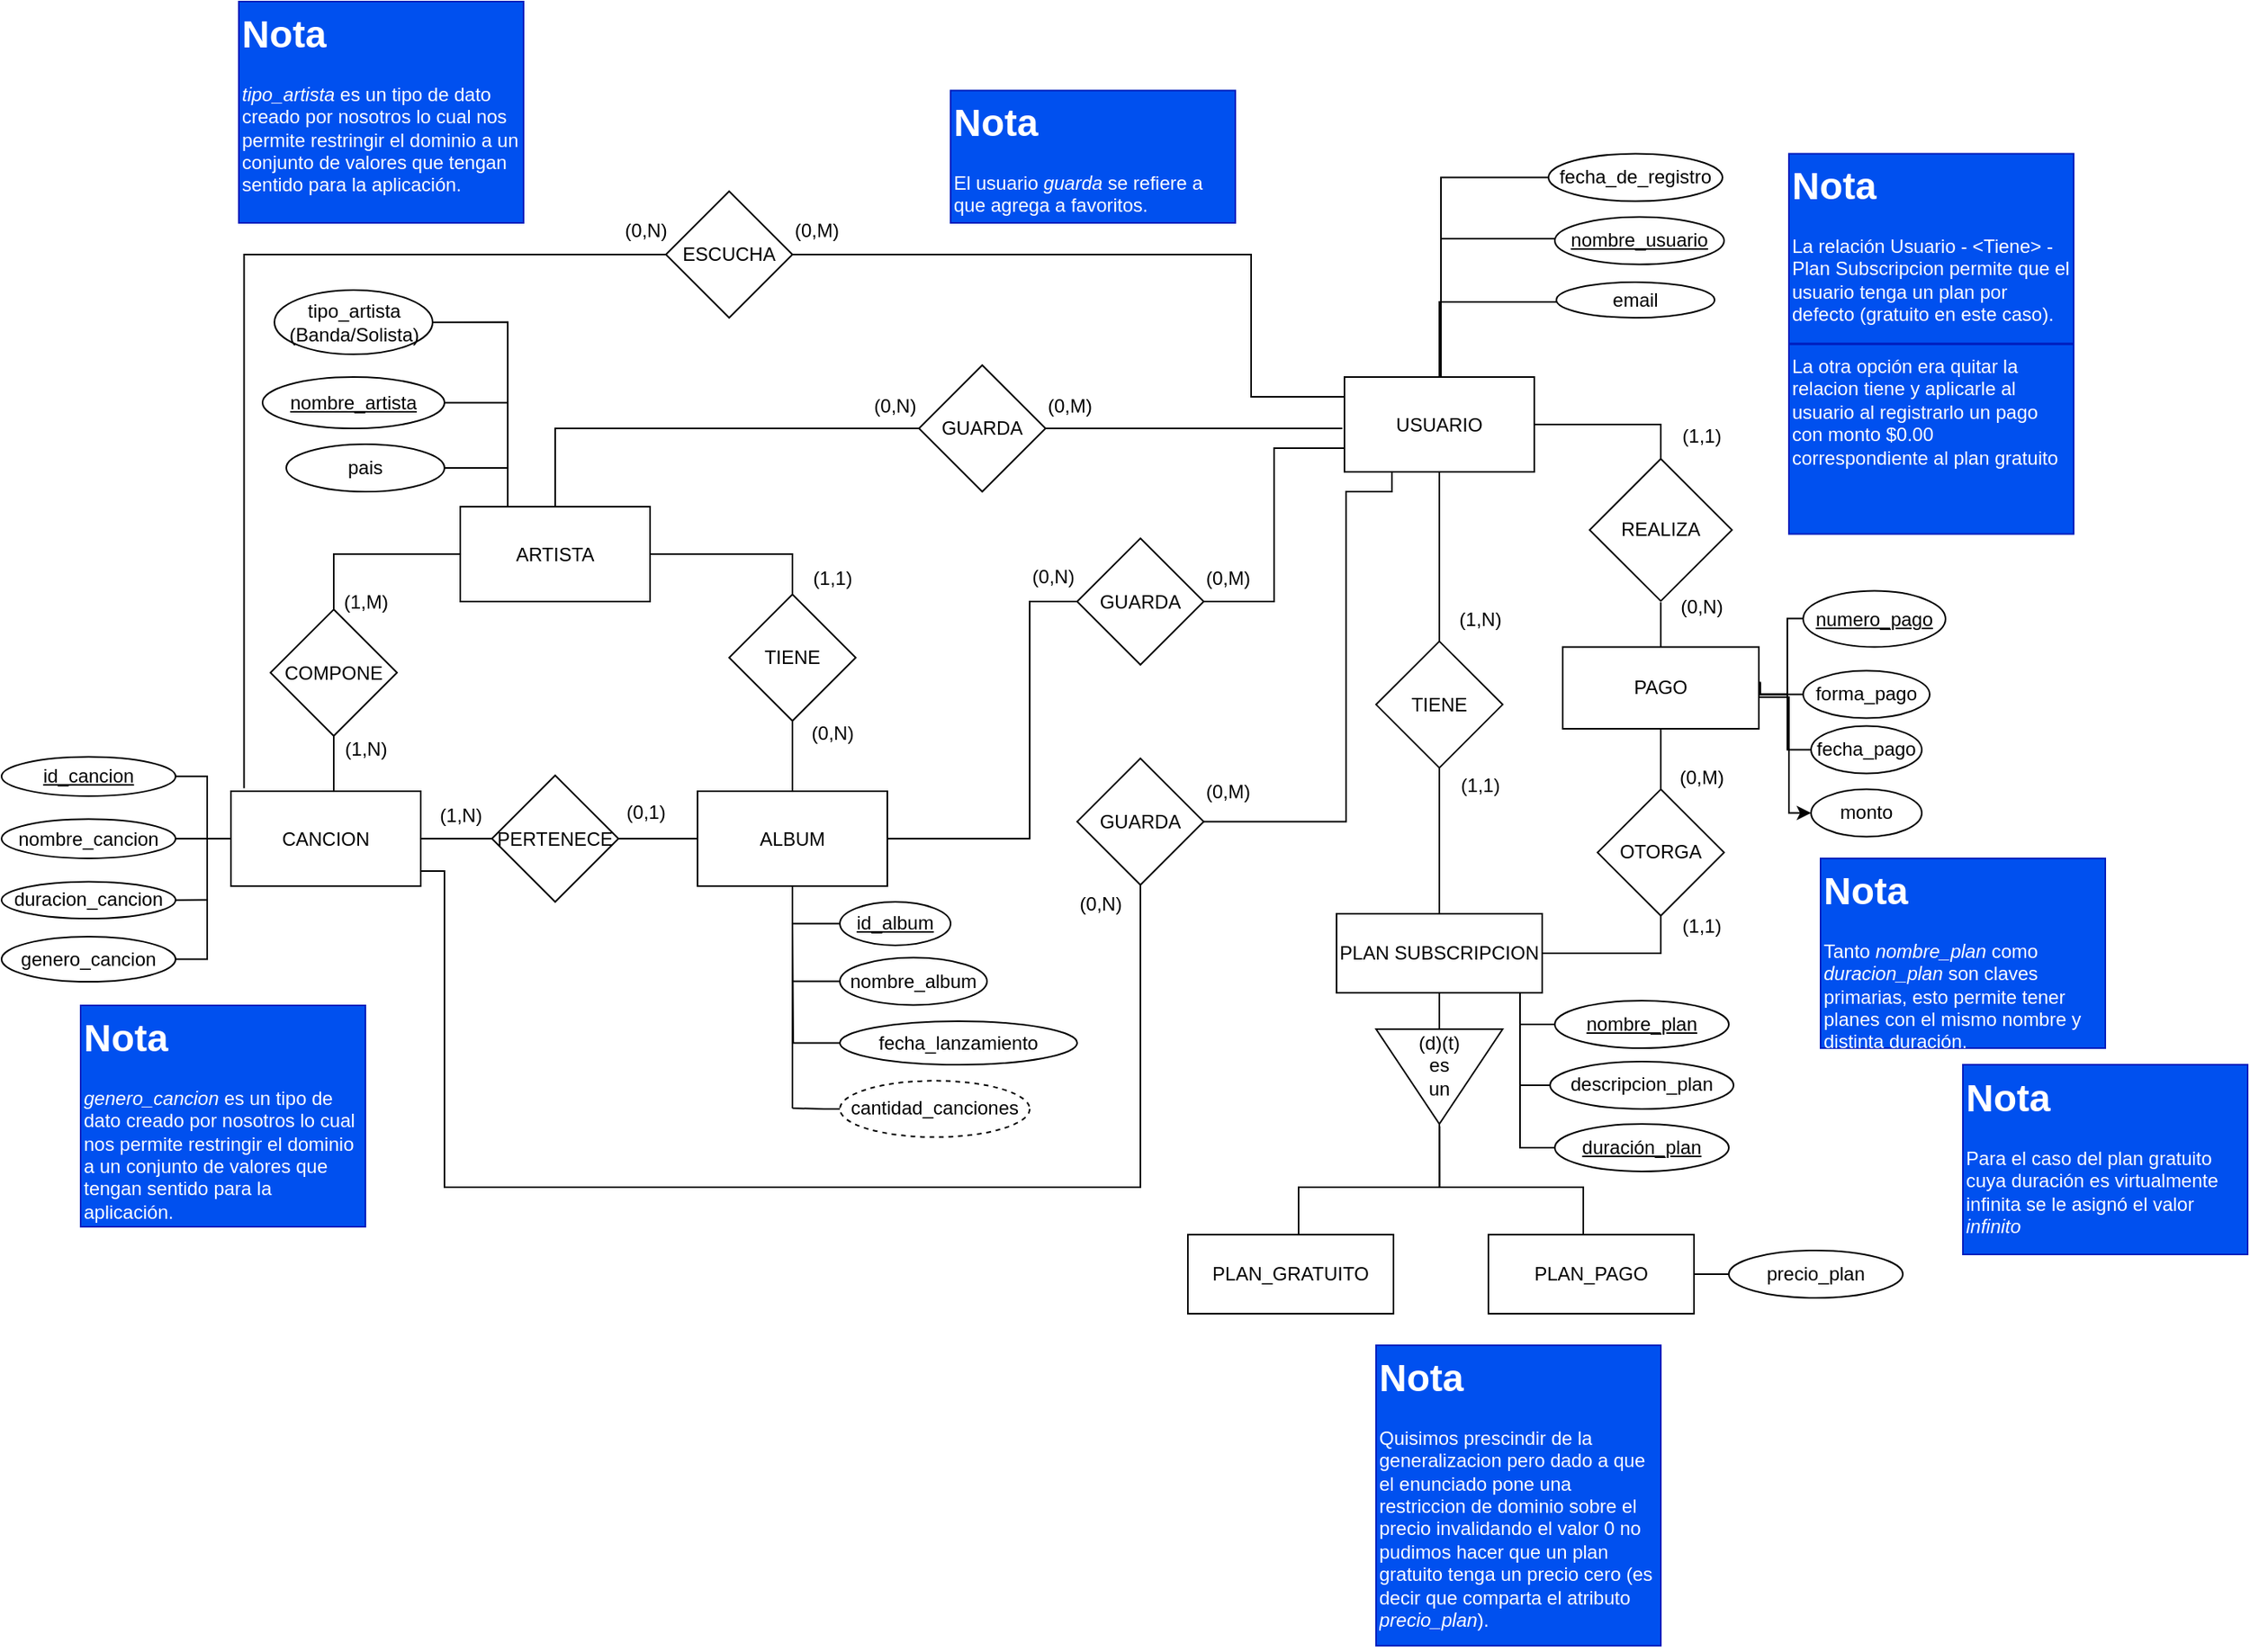 <mxfile version="27.0.9">
  <diagram id="C5RBs43oDa-KdzZeNtuy" name="Page-1">
    <mxGraphModel dx="1642" dy="481" grid="1" gridSize="10" guides="1" tooltips="1" connect="1" arrows="1" fold="1" page="1" pageScale="1" pageWidth="827" pageHeight="1169" math="0" shadow="0">
      <root>
        <mxCell id="WIyWlLk6GJQsqaUBKTNV-0" />
        <mxCell id="WIyWlLk6GJQsqaUBKTNV-1" parent="WIyWlLk6GJQsqaUBKTNV-0" />
        <mxCell id="JqPVYlj96A181rbUT1Zc-25" style="edgeStyle=orthogonalEdgeStyle;rounded=0;orthogonalLoop=1;jettySize=auto;html=1;entryX=1;entryY=0.5;entryDx=0;entryDy=0;endArrow=none;startFill=0;" parent="WIyWlLk6GJQsqaUBKTNV-1" target="ZIxAhvAk8yuxsASHKUe0-67" edge="1">
          <mxGeometry relative="1" as="geometry">
            <mxPoint x="-680" y="699.512" as="sourcePoint" />
            <Array as="points">
              <mxPoint x="-690" y="700" />
              <mxPoint x="-690" y="738" />
            </Array>
          </mxGeometry>
        </mxCell>
        <mxCell id="f3KI6IEDH12a3kG3DmT8-1" style="edgeStyle=orthogonalEdgeStyle;rounded=0;orthogonalLoop=1;jettySize=auto;html=1;exitX=0.5;exitY=1;exitDx=0;exitDy=0;entryX=0.5;entryY=0;entryDx=0;entryDy=0;endArrow=none;startFill=0;" parent="WIyWlLk6GJQsqaUBKTNV-1" source="ZIxAhvAk8yuxsASHKUe0-0" target="f3KI6IEDH12a3kG3DmT8-0" edge="1">
          <mxGeometry relative="1" as="geometry">
            <mxPoint x="89" y="497.5" as="targetPoint" />
          </mxGeometry>
        </mxCell>
        <mxCell id="ahxiHzl4CDc5EQUgLDPp-11" style="edgeStyle=orthogonalEdgeStyle;rounded=0;orthogonalLoop=1;jettySize=auto;html=1;exitX=1;exitY=0.5;exitDx=0;exitDy=0;entryX=0.5;entryY=0;entryDx=0;entryDy=0;endArrow=none;startFill=0;" parent="WIyWlLk6GJQsqaUBKTNV-1" source="ZIxAhvAk8yuxsASHKUe0-0" target="ahxiHzl4CDc5EQUgLDPp-8" edge="1">
          <mxGeometry relative="1" as="geometry" />
        </mxCell>
        <mxCell id="ahxiHzl4CDc5EQUgLDPp-35" style="edgeStyle=orthogonalEdgeStyle;rounded=0;orthogonalLoop=1;jettySize=auto;html=1;exitX=0;exitY=0;exitDx=0;exitDy=0;entryX=1;entryY=0.5;entryDx=0;entryDy=0;endArrow=none;startFill=0;" parent="WIyWlLk6GJQsqaUBKTNV-1" source="ZIxAhvAk8yuxsASHKUe0-0" target="ahxiHzl4CDc5EQUgLDPp-34" edge="1">
          <mxGeometry relative="1" as="geometry">
            <Array as="points">
              <mxPoint x="29" y="420" />
              <mxPoint x="-30" y="420" />
              <mxPoint x="-30" y="330" />
            </Array>
          </mxGeometry>
        </mxCell>
        <mxCell id="JqPVYlj96A181rbUT1Zc-15" style="edgeStyle=orthogonalEdgeStyle;rounded=0;orthogonalLoop=1;jettySize=auto;html=1;entryX=0;entryY=0.5;entryDx=0;entryDy=0;endArrow=none;startFill=0;" parent="WIyWlLk6GJQsqaUBKTNV-1" source="ZIxAhvAk8yuxsASHKUe0-0" target="ZIxAhvAk8yuxsASHKUe0-97" edge="1">
          <mxGeometry relative="1" as="geometry">
            <Array as="points">
              <mxPoint x="90" y="320" />
              <mxPoint x="162" y="320" />
            </Array>
          </mxGeometry>
        </mxCell>
        <mxCell id="JqPVYlj96A181rbUT1Zc-16" style="edgeStyle=orthogonalEdgeStyle;rounded=0;orthogonalLoop=1;jettySize=auto;html=1;entryX=0;entryY=0.5;entryDx=0;entryDy=0;endArrow=none;startFill=0;" parent="WIyWlLk6GJQsqaUBKTNV-1" source="ZIxAhvAk8yuxsASHKUe0-0" target="ZIxAhvAk8yuxsASHKUe0-99" edge="1">
          <mxGeometry relative="1" as="geometry">
            <Array as="points">
              <mxPoint x="90" y="281" />
            </Array>
          </mxGeometry>
        </mxCell>
        <mxCell id="C6MgCTJuLpwP4u7vqyZL-0" style="edgeStyle=orthogonalEdgeStyle;rounded=0;orthogonalLoop=1;jettySize=auto;html=1;entryX=0;entryY=0.5;entryDx=0;entryDy=0;endArrow=none;startFill=0;" parent="WIyWlLk6GJQsqaUBKTNV-1" source="ZIxAhvAk8yuxsASHKUe0-0" target="ZIxAhvAk8yuxsASHKUe0-98" edge="1">
          <mxGeometry relative="1" as="geometry">
            <Array as="points">
              <mxPoint x="89" y="360" />
              <mxPoint x="163" y="360" />
            </Array>
          </mxGeometry>
        </mxCell>
        <mxCell id="ZIxAhvAk8yuxsASHKUe0-0" value="USUARIO" style="rounded=0;whiteSpace=wrap;html=1;" parent="WIyWlLk6GJQsqaUBKTNV-1" vertex="1">
          <mxGeometry x="29" y="407.5" width="120" height="60" as="geometry" />
        </mxCell>
        <mxCell id="c833CRv7a0KJ4lnG7vxt-4" style="edgeStyle=orthogonalEdgeStyle;rounded=0;orthogonalLoop=1;jettySize=auto;html=1;exitX=0.25;exitY=0;exitDx=0;exitDy=0;entryX=0;entryY=0.5;entryDx=0;entryDy=0;endArrow=none;startFill=0;" parent="WIyWlLk6GJQsqaUBKTNV-1" source="ZIxAhvAk8yuxsASHKUe0-4" target="ZIxAhvAk8yuxsASHKUe0-73" edge="1">
          <mxGeometry relative="1" as="geometry">
            <Array as="points">
              <mxPoint x="-500" y="373" />
            </Array>
          </mxGeometry>
        </mxCell>
        <mxCell id="XOQplPyfKDKHg-YtKvlk-11" style="edgeStyle=orthogonalEdgeStyle;rounded=0;orthogonalLoop=1;jettySize=auto;html=1;entryX=1;entryY=0.5;entryDx=0;entryDy=0;endArrow=none;startFill=0;" parent="WIyWlLk6GJQsqaUBKTNV-1" source="ZIxAhvAk8yuxsASHKUe0-4" target="c833CRv7a0KJ4lnG7vxt-39" edge="1">
          <mxGeometry relative="1" as="geometry">
            <Array as="points">
              <mxPoint x="-500" y="424" />
            </Array>
          </mxGeometry>
        </mxCell>
        <mxCell id="XOQplPyfKDKHg-YtKvlk-12" style="edgeStyle=orthogonalEdgeStyle;rounded=0;orthogonalLoop=1;jettySize=auto;html=1;entryX=1;entryY=0.5;entryDx=0;entryDy=0;endArrow=none;startFill=0;" parent="WIyWlLk6GJQsqaUBKTNV-1" source="ZIxAhvAk8yuxsASHKUe0-4" target="c833CRv7a0KJ4lnG7vxt-40" edge="1">
          <mxGeometry relative="1" as="geometry">
            <Array as="points">
              <mxPoint x="-500" y="465" />
            </Array>
          </mxGeometry>
        </mxCell>
        <mxCell id="ZIxAhvAk8yuxsASHKUe0-4" value="ARTISTA" style="rounded=0;whiteSpace=wrap;html=1;" parent="WIyWlLk6GJQsqaUBKTNV-1" vertex="1">
          <mxGeometry x="-530" y="489.52" width="120" height="60" as="geometry" />
        </mxCell>
        <mxCell id="C6MgCTJuLpwP4u7vqyZL-6" style="edgeStyle=orthogonalEdgeStyle;rounded=0;orthogonalLoop=1;jettySize=auto;html=1;entryX=0.5;entryY=1;entryDx=0;entryDy=0;endArrow=none;startFill=0;" parent="WIyWlLk6GJQsqaUBKTNV-1" source="ZIxAhvAk8yuxsASHKUe0-19" target="f3KI6IEDH12a3kG3DmT8-10" edge="1">
          <mxGeometry relative="1" as="geometry" />
        </mxCell>
        <mxCell id="mMfBTUr490yaLEW3pHv7-4" style="edgeStyle=orthogonalEdgeStyle;rounded=0;orthogonalLoop=1;jettySize=auto;html=1;entryX=0;entryY=0.5;entryDx=0;entryDy=0;endArrow=none;startFill=0;" edge="1" parent="WIyWlLk6GJQsqaUBKTNV-1" source="ZIxAhvAk8yuxsASHKUe0-19" target="mMfBTUr490yaLEW3pHv7-1">
          <mxGeometry relative="1" as="geometry" />
        </mxCell>
        <mxCell id="mMfBTUr490yaLEW3pHv7-8" style="edgeStyle=orthogonalEdgeStyle;rounded=0;orthogonalLoop=1;jettySize=auto;html=1;entryX=0;entryY=0.5;entryDx=0;entryDy=0;endArrow=none;startFill=0;" edge="1" parent="WIyWlLk6GJQsqaUBKTNV-1" source="ZIxAhvAk8yuxsASHKUe0-19" target="ZIxAhvAk8yuxsASHKUe0-81">
          <mxGeometry relative="1" as="geometry">
            <Array as="points">
              <mxPoint x="140" y="817" />
            </Array>
          </mxGeometry>
        </mxCell>
        <mxCell id="mMfBTUr490yaLEW3pHv7-9" style="edgeStyle=orthogonalEdgeStyle;rounded=0;orthogonalLoop=1;jettySize=auto;html=1;entryX=0;entryY=0.5;entryDx=0;entryDy=0;endArrow=none;startFill=0;" edge="1" parent="WIyWlLk6GJQsqaUBKTNV-1">
          <mxGeometry relative="1" as="geometry">
            <mxPoint x="140" y="797.02" as="sourcePoint" />
            <mxPoint x="160.0" y="855.48" as="targetPoint" />
            <Array as="points">
              <mxPoint x="140" y="856" />
            </Array>
          </mxGeometry>
        </mxCell>
        <mxCell id="mMfBTUr490yaLEW3pHv7-10" style="edgeStyle=orthogonalEdgeStyle;rounded=0;orthogonalLoop=1;jettySize=auto;html=1;entryX=0;entryY=0.5;entryDx=0;entryDy=0;endArrow=none;startFill=0;" edge="1" parent="WIyWlLk6GJQsqaUBKTNV-1" source="ZIxAhvAk8yuxsASHKUe0-19" target="C6MgCTJuLpwP4u7vqyZL-10">
          <mxGeometry relative="1" as="geometry">
            <Array as="points">
              <mxPoint x="140" y="895" />
            </Array>
          </mxGeometry>
        </mxCell>
        <mxCell id="ZIxAhvAk8yuxsASHKUe0-19" value="PLAN SUBSCRIPCION" style="rounded=0;whiteSpace=wrap;html=1;" parent="WIyWlLk6GJQsqaUBKTNV-1" vertex="1">
          <mxGeometry x="24" y="747.02" width="130" height="50" as="geometry" />
        </mxCell>
        <mxCell id="XOQplPyfKDKHg-YtKvlk-22" style="edgeStyle=orthogonalEdgeStyle;rounded=0;orthogonalLoop=1;jettySize=auto;html=1;entryX=0;entryY=0.5;entryDx=0;entryDy=0;endArrow=none;startFill=0;" parent="WIyWlLk6GJQsqaUBKTNV-1" target="ZIxAhvAk8yuxsASHKUe0-53" edge="1">
          <mxGeometry relative="1" as="geometry">
            <mxPoint x="289" y="608.22" as="sourcePoint" />
            <mxPoint x="314.0" y="560.155" as="targetPoint" />
            <Array as="points">
              <mxPoint x="309" y="608.26" />
              <mxPoint x="309" y="560.26" />
              <mxPoint x="319" y="560.26" />
            </Array>
          </mxGeometry>
        </mxCell>
        <mxCell id="C6MgCTJuLpwP4u7vqyZL-1" style="edgeStyle=orthogonalEdgeStyle;rounded=0;orthogonalLoop=1;jettySize=auto;html=1;endArrow=none;startFill=0;" parent="WIyWlLk6GJQsqaUBKTNV-1" source="ZIxAhvAk8yuxsASHKUe0-33" edge="1">
          <mxGeometry relative="1" as="geometry">
            <mxPoint x="229" y="550" as="targetPoint" />
          </mxGeometry>
        </mxCell>
        <mxCell id="a68uzwjktS8gRKrsIwR7-1" style="edgeStyle=orthogonalEdgeStyle;rounded=0;orthogonalLoop=1;jettySize=auto;html=1;entryX=0;entryY=0.5;entryDx=0;entryDy=0;" parent="WIyWlLk6GJQsqaUBKTNV-1" source="ZIxAhvAk8yuxsASHKUe0-33" target="a68uzwjktS8gRKrsIwR7-0" edge="1">
          <mxGeometry relative="1" as="geometry">
            <Array as="points">
              <mxPoint x="310" y="610" />
              <mxPoint x="310" y="683" />
            </Array>
          </mxGeometry>
        </mxCell>
        <mxCell id="ZIxAhvAk8yuxsASHKUe0-33" value="PAGO" style="rounded=0;whiteSpace=wrap;html=1;" parent="WIyWlLk6GJQsqaUBKTNV-1" vertex="1">
          <mxGeometry x="167" y="578.28" width="124" height="51.72" as="geometry" />
        </mxCell>
        <mxCell id="f3KI6IEDH12a3kG3DmT8-38" style="edgeStyle=orthogonalEdgeStyle;rounded=0;orthogonalLoop=1;jettySize=auto;html=1;exitX=0.5;exitY=1;exitDx=0;exitDy=0;entryX=0.5;entryY=0;entryDx=0;entryDy=0;endArrow=none;startFill=0;" parent="WIyWlLk6GJQsqaUBKTNV-1" source="f3KI6IEDH12a3kG3DmT8-37" edge="1">
          <mxGeometry relative="1" as="geometry">
            <mxPoint x="-612.5" y="634.52" as="sourcePoint" />
            <mxPoint x="-617.5" y="669.51" as="targetPoint" />
            <Array as="points">
              <mxPoint x="-610" y="670" />
            </Array>
          </mxGeometry>
        </mxCell>
        <mxCell id="f3KI6IEDH12a3kG3DmT8-46" style="edgeStyle=orthogonalEdgeStyle;rounded=0;orthogonalLoop=1;jettySize=auto;html=1;entryX=0.5;entryY=0;entryDx=0;entryDy=0;endArrow=none;startFill=0;exitX=0.5;exitY=1;exitDx=0;exitDy=0;" parent="WIyWlLk6GJQsqaUBKTNV-1" source="f3KI6IEDH12a3kG3DmT8-45" target="f3KI6IEDH12a3kG3DmT8-50" edge="1">
          <mxGeometry relative="1" as="geometry">
            <mxPoint x="-320.332" y="693.92" as="targetPoint" />
            <mxPoint x="-320" y="630" as="sourcePoint" />
            <Array as="points" />
          </mxGeometry>
        </mxCell>
        <mxCell id="ZIxAhvAk8yuxsASHKUe0-41" value="" style="edgeStyle=orthogonalEdgeStyle;rounded=0;orthogonalLoop=1;jettySize=auto;html=1;endArrow=none;startFill=0;entryX=0;entryY=0.5;entryDx=0;entryDy=0;exitX=0.5;exitY=0;exitDx=0;exitDy=0;" parent="WIyWlLk6GJQsqaUBKTNV-1" source="f3KI6IEDH12a3kG3DmT8-37" target="ZIxAhvAk8yuxsASHKUe0-4" edge="1">
          <mxGeometry relative="1" as="geometry">
            <mxPoint x="-615" y="549.52" as="sourcePoint" />
            <mxPoint x="-880" y="639.52" as="targetPoint" />
            <Array as="points">
              <mxPoint x="-610" y="555" />
              <mxPoint x="-610" y="520" />
            </Array>
          </mxGeometry>
        </mxCell>
        <mxCell id="ZIxAhvAk8yuxsASHKUe0-42" value="" style="edgeStyle=orthogonalEdgeStyle;rounded=0;orthogonalLoop=1;jettySize=auto;html=1;endArrow=none;startFill=0;entryX=1;entryY=0.5;entryDx=0;entryDy=0;exitX=0.5;exitY=0;exitDx=0;exitDy=0;" parent="WIyWlLk6GJQsqaUBKTNV-1" source="f3KI6IEDH12a3kG3DmT8-45" target="ZIxAhvAk8yuxsASHKUe0-4" edge="1">
          <mxGeometry relative="1" as="geometry">
            <mxPoint x="-325" y="539.52" as="sourcePoint" />
            <mxPoint x="-870" y="649.52" as="targetPoint" />
            <Array as="points">
              <mxPoint x="-320" y="544" />
              <mxPoint x="-320" y="520" />
            </Array>
          </mxGeometry>
        </mxCell>
        <mxCell id="ZIxAhvAk8yuxsASHKUe0-53" value="&lt;u&gt;numero_pago&lt;/u&gt;" style="ellipse;whiteSpace=wrap;html=1;" parent="WIyWlLk6GJQsqaUBKTNV-1" vertex="1">
          <mxGeometry x="319" y="542.81" width="90" height="35.47" as="geometry" />
        </mxCell>
        <mxCell id="ZIxAhvAk8yuxsASHKUe0-56" value="forma_pago" style="ellipse;whiteSpace=wrap;html=1;" parent="WIyWlLk6GJQsqaUBKTNV-1" vertex="1">
          <mxGeometry x="319" y="593.29" width="80" height="30" as="geometry" />
        </mxCell>
        <mxCell id="ZIxAhvAk8yuxsASHKUe0-65" value="nombre_cancion" style="ellipse;whiteSpace=wrap;html=1;" parent="WIyWlLk6GJQsqaUBKTNV-1" vertex="1">
          <mxGeometry x="-820" y="687.09" width="110" height="24.85" as="geometry" />
        </mxCell>
        <mxCell id="ZIxAhvAk8yuxsASHKUe0-67" value="duracion_cancion" style="ellipse;whiteSpace=wrap;html=1;" parent="WIyWlLk6GJQsqaUBKTNV-1" vertex="1">
          <mxGeometry x="-820" y="726.69" width="110" height="23.31" as="geometry" />
        </mxCell>
        <mxCell id="ZIxAhvAk8yuxsASHKUe0-73" value="tipo_artista (Banda/Solista)" style="ellipse;whiteSpace=wrap;html=1;direction=west;" parent="WIyWlLk6GJQsqaUBKTNV-1" vertex="1">
          <mxGeometry x="-647.5" y="352.5" width="100" height="40.63" as="geometry" />
        </mxCell>
        <mxCell id="C6MgCTJuLpwP4u7vqyZL-36" style="edgeStyle=orthogonalEdgeStyle;rounded=0;orthogonalLoop=1;jettySize=auto;html=1;endArrow=none;startFill=0;" parent="WIyWlLk6GJQsqaUBKTNV-1" source="ZIxAhvAk8yuxsASHKUe0-74" edge="1">
          <mxGeometry relative="1" as="geometry">
            <mxPoint x="-320" y="870" as="targetPoint" />
            <Array as="points">
              <mxPoint x="-320" y="753" />
            </Array>
          </mxGeometry>
        </mxCell>
        <mxCell id="ZIxAhvAk8yuxsASHKUe0-74" value="&lt;u&gt;id_album&lt;/u&gt;" style="ellipse;whiteSpace=wrap;html=1;" parent="WIyWlLk6GJQsqaUBKTNV-1" vertex="1">
          <mxGeometry x="-290" y="739.51" width="70" height="27.47" as="geometry" />
        </mxCell>
        <mxCell id="C6MgCTJuLpwP4u7vqyZL-34" style="edgeStyle=orthogonalEdgeStyle;rounded=0;orthogonalLoop=1;jettySize=auto;html=1;endArrow=none;startFill=0;" parent="WIyWlLk6GJQsqaUBKTNV-1" source="ZIxAhvAk8yuxsASHKUe0-76" edge="1">
          <mxGeometry relative="1" as="geometry">
            <mxPoint x="-320" y="789.72" as="targetPoint" />
          </mxGeometry>
        </mxCell>
        <mxCell id="ZIxAhvAk8yuxsASHKUe0-76" value="nombre_album" style="ellipse;whiteSpace=wrap;html=1;" parent="WIyWlLk6GJQsqaUBKTNV-1" vertex="1">
          <mxGeometry x="-290" y="774.72" width="93" height="30" as="geometry" />
        </mxCell>
        <mxCell id="C6MgCTJuLpwP4u7vqyZL-33" style="edgeStyle=orthogonalEdgeStyle;rounded=0;orthogonalLoop=1;jettySize=auto;html=1;endArrow=none;startFill=0;" parent="WIyWlLk6GJQsqaUBKTNV-1" source="ZIxAhvAk8yuxsASHKUe0-77" edge="1">
          <mxGeometry relative="1" as="geometry">
            <mxPoint x="-320" y="750.8" as="targetPoint" />
          </mxGeometry>
        </mxCell>
        <mxCell id="ZIxAhvAk8yuxsASHKUe0-77" value="fecha_lanzamiento" style="ellipse;whiteSpace=wrap;html=1;" parent="WIyWlLk6GJQsqaUBKTNV-1" vertex="1">
          <mxGeometry x="-290" y="815" width="150" height="27.5" as="geometry" />
        </mxCell>
        <mxCell id="ZIxAhvAk8yuxsASHKUe0-79" value="descripcion_plan" style="ellipse;whiteSpace=wrap;html=1;" parent="WIyWlLk6GJQsqaUBKTNV-1" vertex="1">
          <mxGeometry x="159" y="840.48" width="116" height="30" as="geometry" />
        </mxCell>
        <mxCell id="ZIxAhvAk8yuxsASHKUe0-81" value="&lt;u&gt;nombre_plan&lt;/u&gt;" style="ellipse;whiteSpace=wrap;html=1;" parent="WIyWlLk6GJQsqaUBKTNV-1" vertex="1">
          <mxGeometry x="162" y="802.02" width="110" height="30" as="geometry" />
        </mxCell>
        <mxCell id="ahxiHzl4CDc5EQUgLDPp-23" style="edgeStyle=orthogonalEdgeStyle;rounded=0;orthogonalLoop=1;jettySize=auto;html=1;exitX=0;exitY=0.5;exitDx=0;exitDy=0;entryX=0.5;entryY=0;entryDx=0;entryDy=0;endArrow=none;startFill=0;" parent="WIyWlLk6GJQsqaUBKTNV-1" source="ZIxAhvAk8yuxsASHKUe0-85" target="ZIxAhvAk8yuxsASHKUe0-4" edge="1">
          <mxGeometry relative="1" as="geometry" />
        </mxCell>
        <mxCell id="ZIxAhvAk8yuxsASHKUe0-85" value="GUARDA" style="rhombus;whiteSpace=wrap;html=1;" parent="WIyWlLk6GJQsqaUBKTNV-1" vertex="1">
          <mxGeometry x="-240" y="400" width="80" height="80" as="geometry" />
        </mxCell>
        <mxCell id="ZIxAhvAk8yuxsASHKUe0-97" value="&lt;u&gt;nombre_usuario&lt;/u&gt;" style="ellipse;whiteSpace=wrap;html=1;" parent="WIyWlLk6GJQsqaUBKTNV-1" vertex="1">
          <mxGeometry x="162" y="306.25" width="107" height="30" as="geometry" />
        </mxCell>
        <mxCell id="ZIxAhvAk8yuxsASHKUe0-98" value="email" style="ellipse;whiteSpace=wrap;html=1;" parent="WIyWlLk6GJQsqaUBKTNV-1" vertex="1">
          <mxGeometry x="163" y="347.5" width="100" height="22.5" as="geometry" />
        </mxCell>
        <mxCell id="ZIxAhvAk8yuxsASHKUe0-99" value="fecha_de_registro" style="ellipse;whiteSpace=wrap;html=1;" parent="WIyWlLk6GJQsqaUBKTNV-1" vertex="1">
          <mxGeometry x="158" y="266.25" width="110" height="30" as="geometry" />
        </mxCell>
        <mxCell id="ZIxAhvAk8yuxsASHKUe0-142" value="(1,N)" style="text;html=1;align=center;verticalAlign=middle;resizable=0;points=[];autosize=1;strokeColor=none;fillColor=none;" parent="WIyWlLk6GJQsqaUBKTNV-1" vertex="1">
          <mxGeometry x="-615" y="628.28" width="50" height="30" as="geometry" />
        </mxCell>
        <mxCell id="ZIxAhvAk8yuxsASHKUe0-143" value="(1,M)" style="text;html=1;align=center;verticalAlign=middle;resizable=0;points=[];autosize=1;strokeColor=none;fillColor=none;" parent="WIyWlLk6GJQsqaUBKTNV-1" vertex="1">
          <mxGeometry x="-615" y="534.52" width="50" height="30" as="geometry" />
        </mxCell>
        <mxCell id="ZIxAhvAk8yuxsASHKUe0-144" value="(1,1)" style="text;html=1;align=center;verticalAlign=middle;resizable=0;points=[];autosize=1;strokeColor=none;fillColor=none;" parent="WIyWlLk6GJQsqaUBKTNV-1" vertex="1">
          <mxGeometry x="-320" y="519.52" width="50" height="30" as="geometry" />
        </mxCell>
        <mxCell id="ZIxAhvAk8yuxsASHKUe0-145" value="(0,N)" style="text;html=1;align=center;verticalAlign=middle;resizable=0;points=[];autosize=1;strokeColor=none;fillColor=none;" parent="WIyWlLk6GJQsqaUBKTNV-1" vertex="1">
          <mxGeometry x="-320" y="617.72" width="50" height="30" as="geometry" />
        </mxCell>
        <mxCell id="c833CRv7a0KJ4lnG7vxt-22" value="(0,M)" style="text;html=1;align=center;verticalAlign=middle;resizable=0;points=[];autosize=1;strokeColor=none;fillColor=none;" parent="WIyWlLk6GJQsqaUBKTNV-1" vertex="1">
          <mxGeometry x="-170" y="411.26" width="50" height="30" as="geometry" />
        </mxCell>
        <mxCell id="c833CRv7a0KJ4lnG7vxt-23" value="(0,N)" style="text;html=1;align=center;verticalAlign=middle;whiteSpace=wrap;rounded=0;" parent="WIyWlLk6GJQsqaUBKTNV-1" vertex="1">
          <mxGeometry x="-280" y="411.26" width="50" height="28.74" as="geometry" />
        </mxCell>
        <mxCell id="c833CRv7a0KJ4lnG7vxt-27" value="precio_plan" style="ellipse;whiteSpace=wrap;html=1;" parent="WIyWlLk6GJQsqaUBKTNV-1" vertex="1">
          <mxGeometry x="272" y="960" width="110" height="30" as="geometry" />
        </mxCell>
        <mxCell id="c833CRv7a0KJ4lnG7vxt-39" value="&lt;u&gt;nombre_artista&lt;/u&gt;" style="ellipse;whiteSpace=wrap;html=1;" parent="WIyWlLk6GJQsqaUBKTNV-1" vertex="1">
          <mxGeometry x="-655" y="407.5" width="115" height="32.5" as="geometry" />
        </mxCell>
        <mxCell id="c833CRv7a0KJ4lnG7vxt-40" value="pais" style="ellipse;whiteSpace=wrap;html=1;" parent="WIyWlLk6GJQsqaUBKTNV-1" vertex="1">
          <mxGeometry x="-640" y="450" width="100" height="30" as="geometry" />
        </mxCell>
        <mxCell id="ahxiHzl4CDc5EQUgLDPp-1" style="edgeStyle=orthogonalEdgeStyle;rounded=0;orthogonalLoop=1;jettySize=auto;html=1;exitX=0.5;exitY=1;exitDx=0;exitDy=0;entryX=0.5;entryY=0;entryDx=0;entryDy=0;endArrow=none;startFill=0;" parent="WIyWlLk6GJQsqaUBKTNV-1" source="f3KI6IEDH12a3kG3DmT8-0" target="ZIxAhvAk8yuxsASHKUe0-19" edge="1">
          <mxGeometry relative="1" as="geometry" />
        </mxCell>
        <mxCell id="f3KI6IEDH12a3kG3DmT8-0" value="TIENE" style="rhombus;whiteSpace=wrap;html=1;" parent="WIyWlLk6GJQsqaUBKTNV-1" vertex="1">
          <mxGeometry x="49" y="574.68" width="80" height="80" as="geometry" />
        </mxCell>
        <mxCell id="C6MgCTJuLpwP4u7vqyZL-5" style="edgeStyle=orthogonalEdgeStyle;rounded=0;orthogonalLoop=1;jettySize=auto;html=1;entryX=0.5;entryY=1;entryDx=0;entryDy=0;endArrow=none;startFill=0;" parent="WIyWlLk6GJQsqaUBKTNV-1" source="f3KI6IEDH12a3kG3DmT8-10" target="ZIxAhvAk8yuxsASHKUe0-33" edge="1">
          <mxGeometry relative="1" as="geometry" />
        </mxCell>
        <mxCell id="f3KI6IEDH12a3kG3DmT8-10" value="OTORGA" style="rhombus;whiteSpace=wrap;html=1;" parent="WIyWlLk6GJQsqaUBKTNV-1" vertex="1">
          <mxGeometry x="189" y="668.28" width="80" height="80" as="geometry" />
        </mxCell>
        <mxCell id="f3KI6IEDH12a3kG3DmT8-17" style="edgeStyle=orthogonalEdgeStyle;rounded=0;orthogonalLoop=1;jettySize=auto;html=1;exitX=0;exitY=0.5;exitDx=0;exitDy=0;entryX=1.007;entryY=0.425;entryDx=0;entryDy=0;entryPerimeter=0;endArrow=none;startFill=0;" parent="WIyWlLk6GJQsqaUBKTNV-1" source="ZIxAhvAk8yuxsASHKUe0-56" target="ZIxAhvAk8yuxsASHKUe0-33" edge="1">
          <mxGeometry relative="1" as="geometry" />
        </mxCell>
        <mxCell id="f3KI6IEDH12a3kG3DmT8-18" value="fecha_pago" style="ellipse;whiteSpace=wrap;html=1;" parent="WIyWlLk6GJQsqaUBKTNV-1" vertex="1">
          <mxGeometry x="324" y="628.28" width="70" height="30" as="geometry" />
        </mxCell>
        <mxCell id="f3KI6IEDH12a3kG3DmT8-20" style="edgeStyle=orthogonalEdgeStyle;rounded=0;orthogonalLoop=1;jettySize=auto;html=1;exitX=0;exitY=0.5;exitDx=0;exitDy=0;endArrow=none;startFill=0;entryX=1.006;entryY=0.44;entryDx=0;entryDy=0;entryPerimeter=0;" parent="WIyWlLk6GJQsqaUBKTNV-1" source="f3KI6IEDH12a3kG3DmT8-18" target="ZIxAhvAk8yuxsASHKUe0-33" edge="1">
          <mxGeometry relative="1" as="geometry">
            <mxPoint x="309" y="611.26" as="targetPoint" />
            <Array as="points">
              <mxPoint x="309" y="643.26" />
              <mxPoint x="309" y="608.26" />
            </Array>
          </mxGeometry>
        </mxCell>
        <mxCell id="JqPVYlj96A181rbUT1Zc-24" style="edgeStyle=orthogonalEdgeStyle;rounded=0;orthogonalLoop=1;jettySize=auto;html=1;entryX=1;entryY=0.5;entryDx=0;entryDy=0;endArrow=none;startFill=0;" parent="WIyWlLk6GJQsqaUBKTNV-1" source="f3KI6IEDH12a3kG3DmT8-32" target="ZIxAhvAk8yuxsASHKUe0-65" edge="1">
          <mxGeometry relative="1" as="geometry" />
        </mxCell>
        <mxCell id="XOQplPyfKDKHg-YtKvlk-2" style="edgeStyle=orthogonalEdgeStyle;rounded=0;orthogonalLoop=1;jettySize=auto;html=1;entryX=1;entryY=0.5;entryDx=0;entryDy=0;endArrow=none;startFill=0;" parent="WIyWlLk6GJQsqaUBKTNV-1" source="f3KI6IEDH12a3kG3DmT8-32" target="XOQplPyfKDKHg-YtKvlk-1" edge="1">
          <mxGeometry relative="1" as="geometry">
            <Array as="points">
              <mxPoint x="-690" y="700" />
              <mxPoint x="-690" y="660" />
            </Array>
          </mxGeometry>
        </mxCell>
        <mxCell id="XOQplPyfKDKHg-YtKvlk-13" style="edgeStyle=orthogonalEdgeStyle;rounded=0;orthogonalLoop=1;jettySize=auto;html=1;entryX=1;entryY=0.5;entryDx=0;entryDy=0;endArrow=none;startFill=0;" parent="WIyWlLk6GJQsqaUBKTNV-1" source="f3KI6IEDH12a3kG3DmT8-32" target="JqPVYlj96A181rbUT1Zc-9" edge="1">
          <mxGeometry relative="1" as="geometry">
            <Array as="points">
              <mxPoint x="-690" y="700" />
              <mxPoint x="-690" y="776" />
            </Array>
          </mxGeometry>
        </mxCell>
        <mxCell id="f3KI6IEDH12a3kG3DmT8-32" value="CANCION" style="rounded=0;whiteSpace=wrap;html=1;fillStyle=auto;strokeColor=default;glass=0;shadow=0;" parent="WIyWlLk6GJQsqaUBKTNV-1" vertex="1">
          <mxGeometry x="-675" y="669.51" width="120" height="60" as="geometry" />
        </mxCell>
        <mxCell id="f3KI6IEDH12a3kG3DmT8-37" value="COMPONE" style="rhombus;whiteSpace=wrap;html=1;" parent="WIyWlLk6GJQsqaUBKTNV-1" vertex="1">
          <mxGeometry x="-650" y="554.52" width="80" height="80" as="geometry" />
        </mxCell>
        <mxCell id="f3KI6IEDH12a3kG3DmT8-45" value="TIENE" style="rhombus;whiteSpace=wrap;html=1;" parent="WIyWlLk6GJQsqaUBKTNV-1" vertex="1">
          <mxGeometry x="-360" y="545.0" width="80" height="80" as="geometry" />
        </mxCell>
        <mxCell id="C6MgCTJuLpwP4u7vqyZL-45" style="edgeStyle=orthogonalEdgeStyle;rounded=0;orthogonalLoop=1;jettySize=auto;html=1;endArrow=none;startFill=0;" parent="WIyWlLk6GJQsqaUBKTNV-1" source="f3KI6IEDH12a3kG3DmT8-50" edge="1">
          <mxGeometry relative="1" as="geometry">
            <mxPoint x="-320" y="870" as="targetPoint" />
          </mxGeometry>
        </mxCell>
        <mxCell id="f3KI6IEDH12a3kG3DmT8-50" value="ALBUM" style="rounded=0;whiteSpace=wrap;html=1;" parent="WIyWlLk6GJQsqaUBKTNV-1" vertex="1">
          <mxGeometry x="-380" y="669.51" width="120" height="60" as="geometry" />
        </mxCell>
        <mxCell id="f3KI6IEDH12a3kG3DmT8-56" style="edgeStyle=orthogonalEdgeStyle;rounded=0;orthogonalLoop=1;jettySize=auto;html=1;exitX=1;exitY=0.5;exitDx=0;exitDy=0;endArrow=none;startFill=0;" parent="WIyWlLk6GJQsqaUBKTNV-1" source="f3KI6IEDH12a3kG3DmT8-55" target="f3KI6IEDH12a3kG3DmT8-50" edge="1">
          <mxGeometry relative="1" as="geometry" />
        </mxCell>
        <mxCell id="f3KI6IEDH12a3kG3DmT8-57" style="edgeStyle=orthogonalEdgeStyle;rounded=0;orthogonalLoop=1;jettySize=auto;html=1;exitX=0;exitY=0.5;exitDx=0;exitDy=0;endArrow=none;startFill=0;" parent="WIyWlLk6GJQsqaUBKTNV-1" source="f3KI6IEDH12a3kG3DmT8-55" target="f3KI6IEDH12a3kG3DmT8-32" edge="1">
          <mxGeometry relative="1" as="geometry" />
        </mxCell>
        <mxCell id="f3KI6IEDH12a3kG3DmT8-55" value="PERTENECE" style="rhombus;whiteSpace=wrap;html=1;" parent="WIyWlLk6GJQsqaUBKTNV-1" vertex="1">
          <mxGeometry x="-510" y="659.51" width="80" height="80" as="geometry" />
        </mxCell>
        <mxCell id="ahxiHzl4CDc5EQUgLDPp-8" value="REALIZA" style="rhombus;whiteSpace=wrap;html=1;" parent="WIyWlLk6GJQsqaUBKTNV-1" vertex="1">
          <mxGeometry x="184" y="459.24" width="90" height="89.99" as="geometry" />
        </mxCell>
        <mxCell id="ahxiHzl4CDc5EQUgLDPp-24" style="edgeStyle=orthogonalEdgeStyle;rounded=0;orthogonalLoop=1;jettySize=auto;html=1;exitX=1;exitY=0.5;exitDx=0;exitDy=0;entryX=0;entryY=0.75;entryDx=0;entryDy=0;endArrow=none;startFill=0;" parent="WIyWlLk6GJQsqaUBKTNV-1" source="ahxiHzl4CDc5EQUgLDPp-16" target="ZIxAhvAk8yuxsASHKUe0-0" edge="1">
          <mxGeometry relative="1" as="geometry" />
        </mxCell>
        <mxCell id="ahxiHzl4CDc5EQUgLDPp-25" style="edgeStyle=orthogonalEdgeStyle;rounded=0;orthogonalLoop=1;jettySize=auto;html=1;exitX=0;exitY=0.5;exitDx=0;exitDy=0;entryX=1;entryY=0.5;entryDx=0;entryDy=0;endArrow=none;startFill=0;" parent="WIyWlLk6GJQsqaUBKTNV-1" source="ahxiHzl4CDc5EQUgLDPp-16" target="f3KI6IEDH12a3kG3DmT8-50" edge="1">
          <mxGeometry relative="1" as="geometry">
            <Array as="points">
              <mxPoint x="-170" y="550" />
              <mxPoint x="-170" y="700" />
            </Array>
          </mxGeometry>
        </mxCell>
        <mxCell id="ahxiHzl4CDc5EQUgLDPp-16" value="GUARDA" style="rhombus;whiteSpace=wrap;html=1;" parent="WIyWlLk6GJQsqaUBKTNV-1" vertex="1">
          <mxGeometry x="-140" y="509.52" width="80" height="80" as="geometry" />
        </mxCell>
        <mxCell id="ahxiHzl4CDc5EQUgLDPp-17" value="(0,M)" style="text;html=1;align=center;verticalAlign=middle;resizable=0;points=[];autosize=1;strokeColor=none;fillColor=none;" parent="WIyWlLk6GJQsqaUBKTNV-1" vertex="1">
          <mxGeometry x="-70" y="519.52" width="50" height="30" as="geometry" />
        </mxCell>
        <mxCell id="ahxiHzl4CDc5EQUgLDPp-18" value="(0,N)" style="text;html=1;align=center;verticalAlign=middle;whiteSpace=wrap;rounded=0;" parent="WIyWlLk6GJQsqaUBKTNV-1" vertex="1">
          <mxGeometry x="-180" y="519.23" width="50" height="28.74" as="geometry" />
        </mxCell>
        <mxCell id="ahxiHzl4CDc5EQUgLDPp-31" style="edgeStyle=orthogonalEdgeStyle;rounded=0;orthogonalLoop=1;jettySize=auto;html=1;exitX=0.5;exitY=1;exitDx=0;exitDy=0;entryX=1;entryY=0.75;entryDx=0;entryDy=0;endArrow=none;startFill=0;" parent="WIyWlLk6GJQsqaUBKTNV-1" source="ahxiHzl4CDc5EQUgLDPp-19" target="f3KI6IEDH12a3kG3DmT8-32" edge="1">
          <mxGeometry relative="1" as="geometry">
            <mxPoint x="-180" y="800" as="targetPoint" />
            <Array as="points">
              <mxPoint x="-100" y="920" />
              <mxPoint x="-540" y="920" />
              <mxPoint x="-540" y="720" />
              <mxPoint x="-555" y="720" />
            </Array>
          </mxGeometry>
        </mxCell>
        <mxCell id="ahxiHzl4CDc5EQUgLDPp-32" style="edgeStyle=orthogonalEdgeStyle;rounded=0;orthogonalLoop=1;jettySize=auto;html=1;exitX=1;exitY=0.5;exitDx=0;exitDy=0;entryX=0.25;entryY=1;entryDx=0;entryDy=0;endArrow=none;startFill=0;" parent="WIyWlLk6GJQsqaUBKTNV-1" source="ahxiHzl4CDc5EQUgLDPp-19" target="ZIxAhvAk8yuxsASHKUe0-0" edge="1">
          <mxGeometry relative="1" as="geometry">
            <Array as="points">
              <mxPoint x="30" y="689" />
              <mxPoint x="30" y="480" />
              <mxPoint x="59" y="480" />
            </Array>
          </mxGeometry>
        </mxCell>
        <mxCell id="ahxiHzl4CDc5EQUgLDPp-19" value="GUARDA" style="rhombus;whiteSpace=wrap;html=1;" parent="WIyWlLk6GJQsqaUBKTNV-1" vertex="1">
          <mxGeometry x="-140" y="648.75" width="80" height="80" as="geometry" />
        </mxCell>
        <mxCell id="ahxiHzl4CDc5EQUgLDPp-20" value="(0,M)" style="text;html=1;align=center;verticalAlign=middle;resizable=0;points=[];autosize=1;strokeColor=none;fillColor=none;" parent="WIyWlLk6GJQsqaUBKTNV-1" vertex="1">
          <mxGeometry x="-70" y="654.68" width="50" height="30" as="geometry" />
        </mxCell>
        <mxCell id="ahxiHzl4CDc5EQUgLDPp-21" value="(0,N)" style="text;html=1;align=center;verticalAlign=middle;whiteSpace=wrap;rounded=0;" parent="WIyWlLk6GJQsqaUBKTNV-1" vertex="1">
          <mxGeometry x="-150" y="726.69" width="50" height="28.74" as="geometry" />
        </mxCell>
        <mxCell id="ahxiHzl4CDc5EQUgLDPp-27" style="edgeStyle=orthogonalEdgeStyle;rounded=0;orthogonalLoop=1;jettySize=auto;html=1;exitX=1;exitY=0.5;exitDx=0;exitDy=0;entryX=-0.011;entryY=0.542;entryDx=0;entryDy=0;entryPerimeter=0;endArrow=none;startFill=0;" parent="WIyWlLk6GJQsqaUBKTNV-1" source="ZIxAhvAk8yuxsASHKUe0-85" target="ZIxAhvAk8yuxsASHKUe0-0" edge="1">
          <mxGeometry relative="1" as="geometry">
            <Array as="points" />
          </mxGeometry>
        </mxCell>
        <mxCell id="ahxiHzl4CDc5EQUgLDPp-34" value="ESCUCHA" style="rhombus;whiteSpace=wrap;html=1;" parent="WIyWlLk6GJQsqaUBKTNV-1" vertex="1">
          <mxGeometry x="-400" y="290" width="80" height="80" as="geometry" />
        </mxCell>
        <mxCell id="JqPVYlj96A181rbUT1Zc-9" value="genero_cancion" style="ellipse;whiteSpace=wrap;html=1;" parent="WIyWlLk6GJQsqaUBKTNV-1" vertex="1">
          <mxGeometry x="-820" y="761.53" width="110" height="28.47" as="geometry" />
        </mxCell>
        <mxCell id="JqPVYlj96A181rbUT1Zc-23" style="edgeStyle=orthogonalEdgeStyle;rounded=0;orthogonalLoop=1;jettySize=auto;html=1;entryX=0.069;entryY=-0.032;entryDx=0;entryDy=0;entryPerimeter=0;endArrow=none;startFill=0;" parent="WIyWlLk6GJQsqaUBKTNV-1" source="ahxiHzl4CDc5EQUgLDPp-34" target="f3KI6IEDH12a3kG3DmT8-32" edge="1">
          <mxGeometry relative="1" as="geometry">
            <mxPoint x="-667" y="664.772" as="targetPoint" />
          </mxGeometry>
        </mxCell>
        <mxCell id="JqPVYlj96A181rbUT1Zc-33" value="(0,1)" style="text;html=1;align=center;verticalAlign=middle;resizable=0;points=[];autosize=1;strokeColor=none;fillColor=none;" parent="WIyWlLk6GJQsqaUBKTNV-1" vertex="1">
          <mxGeometry x="-438" y="668.28" width="50" height="30" as="geometry" />
        </mxCell>
        <mxCell id="JqPVYlj96A181rbUT1Zc-34" value="(1,N)" style="text;html=1;align=center;verticalAlign=middle;resizable=0;points=[];autosize=1;strokeColor=none;fillColor=none;" parent="WIyWlLk6GJQsqaUBKTNV-1" vertex="1">
          <mxGeometry x="-555" y="669.51" width="50" height="30" as="geometry" />
        </mxCell>
        <mxCell id="XOQplPyfKDKHg-YtKvlk-1" value="&lt;u&gt;id_cancion&lt;/u&gt;" style="ellipse;whiteSpace=wrap;html=1;" parent="WIyWlLk6GJQsqaUBKTNV-1" vertex="1">
          <mxGeometry x="-820" y="647.72" width="110" height="24.85" as="geometry" />
        </mxCell>
        <mxCell id="eVtpiDfpnijQ5nDyZy9C-10" value="(0,N&lt;span style=&quot;background-color: transparent; color: light-dark(rgb(0, 0, 0), rgb(255, 255, 255));&quot;&gt;)&lt;/span&gt;" style="text;html=1;align=center;verticalAlign=middle;resizable=0;points=[];autosize=1;strokeColor=none;fillColor=none;" parent="WIyWlLk6GJQsqaUBKTNV-1" vertex="1">
          <mxGeometry x="-438" y="300" width="50" height="30" as="geometry" />
        </mxCell>
        <mxCell id="eVtpiDfpnijQ5nDyZy9C-11" value="(0,M&lt;span style=&quot;background-color: transparent; color: light-dark(rgb(0, 0, 0), rgb(255, 255, 255));&quot;&gt;)&lt;/span&gt;" style="text;html=1;align=center;verticalAlign=middle;resizable=0;points=[];autosize=1;strokeColor=none;fillColor=none;" parent="WIyWlLk6GJQsqaUBKTNV-1" vertex="1">
          <mxGeometry x="-330" y="300" width="50" height="30" as="geometry" />
        </mxCell>
        <mxCell id="eVtpiDfpnijQ5nDyZy9C-12" value="(0,N)" style="text;html=1;align=center;verticalAlign=middle;whiteSpace=wrap;rounded=0;" parent="WIyWlLk6GJQsqaUBKTNV-1" vertex="1">
          <mxGeometry x="230" y="538.26" width="50" height="28.74" as="geometry" />
        </mxCell>
        <mxCell id="eVtpiDfpnijQ5nDyZy9C-13" value="(1,1)" style="text;html=1;align=center;verticalAlign=middle;whiteSpace=wrap;rounded=0;" parent="WIyWlLk6GJQsqaUBKTNV-1" vertex="1">
          <mxGeometry x="230" y="430.5" width="50" height="28.74" as="geometry" />
        </mxCell>
        <mxCell id="eVtpiDfpnijQ5nDyZy9C-14" value="(1,1)" style="text;html=1;align=center;verticalAlign=middle;whiteSpace=wrap;rounded=0;" parent="WIyWlLk6GJQsqaUBKTNV-1" vertex="1">
          <mxGeometry x="230" y="740.77" width="50" height="28.74" as="geometry" />
        </mxCell>
        <mxCell id="eVtpiDfpnijQ5nDyZy9C-15" value="(0,M)" style="text;html=1;align=center;verticalAlign=middle;whiteSpace=wrap;rounded=0;" parent="WIyWlLk6GJQsqaUBKTNV-1" vertex="1">
          <mxGeometry x="230" y="646.41" width="50" height="28.74" as="geometry" />
        </mxCell>
        <mxCell id="eVtpiDfpnijQ5nDyZy9C-16" value="(1,1)" style="text;html=1;align=center;verticalAlign=middle;whiteSpace=wrap;rounded=0;" parent="WIyWlLk6GJQsqaUBKTNV-1" vertex="1">
          <mxGeometry x="90" y="651.7" width="50" height="28.74" as="geometry" />
        </mxCell>
        <mxCell id="eVtpiDfpnijQ5nDyZy9C-17" value="(1,N)" style="text;html=1;align=center;verticalAlign=middle;whiteSpace=wrap;rounded=0;" parent="WIyWlLk6GJQsqaUBKTNV-1" vertex="1">
          <mxGeometry x="90" y="546.18" width="50" height="28.74" as="geometry" />
        </mxCell>
        <mxCell id="C6MgCTJuLpwP4u7vqyZL-7" value="&lt;h1 style=&quot;margin-top: 0px;&quot;&gt;Nota&lt;/h1&gt;&lt;p&gt;La relación Usuario - &amp;lt;Tiene&amp;gt; - Plan Subscripcion permite que el usuario tenga un plan por defecto (gratuito en este caso).&lt;/p&gt;" style="text;html=1;whiteSpace=wrap;overflow=hidden;rounded=0;fillColor=#0050ef;fontColor=#ffffff;strokeColor=#001DBC;" parent="WIyWlLk6GJQsqaUBKTNV-1" vertex="1">
          <mxGeometry x="310" y="266.25" width="180" height="120" as="geometry" />
        </mxCell>
        <mxCell id="C6MgCTJuLpwP4u7vqyZL-8" value="&lt;p style=&quot;margin-top: 0px;&quot;&gt;La otra opción era quitar la relacion tiene y aplicarle al usuario al registrarlo un pago con monto $0.00 correspondiente al plan gratuito&lt;/p&gt;" style="text;html=1;whiteSpace=wrap;overflow=hidden;rounded=0;fillColor=#0050ef;fontColor=#ffffff;strokeColor=#001DBC;" parent="WIyWlLk6GJQsqaUBKTNV-1" vertex="1">
          <mxGeometry x="310" y="386.79" width="180" height="120" as="geometry" />
        </mxCell>
        <mxCell id="C6MgCTJuLpwP4u7vqyZL-10" value="&lt;u&gt;duración_plan&lt;/u&gt;" style="ellipse;whiteSpace=wrap;html=1;" parent="WIyWlLk6GJQsqaUBKTNV-1" vertex="1">
          <mxGeometry x="162" y="880" width="110" height="30" as="geometry" />
        </mxCell>
        <mxCell id="C6MgCTJuLpwP4u7vqyZL-14" value="&lt;h1 style=&quot;margin-top: 0px;&quot;&gt;Nota&lt;/h1&gt;&lt;p&gt;Tanto &lt;i&gt;nombre_plan&lt;/i&gt;&amp;nbsp;como &lt;i&gt;duracion_plan &lt;/i&gt;son claves primarias, esto permite tener planes con el mismo nombre y distinta duración.&lt;/p&gt;" style="text;html=1;whiteSpace=wrap;overflow=hidden;rounded=0;fillColor=#0050ef;fontColor=#ffffff;strokeColor=#001DBC;" parent="WIyWlLk6GJQsqaUBKTNV-1" vertex="1">
          <mxGeometry x="330" y="712.02" width="180" height="120" as="geometry" />
        </mxCell>
        <mxCell id="C6MgCTJuLpwP4u7vqyZL-17" value="&lt;h1 style=&quot;margin-top: 0px;&quot;&gt;Nota&lt;/h1&gt;&lt;p&gt;Para el caso del plan gratuito cuya duración es virtualmente infinita se le asignó el valor &lt;i&gt;infinito&lt;/i&gt;&lt;/p&gt;" style="text;html=1;whiteSpace=wrap;overflow=hidden;rounded=0;fillColor=#0050ef;fontColor=#ffffff;strokeColor=#001DBC;" parent="WIyWlLk6GJQsqaUBKTNV-1" vertex="1">
          <mxGeometry x="420" y="842.5" width="180" height="120" as="geometry" />
        </mxCell>
        <mxCell id="C6MgCTJuLpwP4u7vqyZL-21" value="&lt;h1 style=&quot;margin-top: 0px;&quot;&gt;Nota&lt;/h1&gt;&lt;p&gt;&lt;i&gt;genero_cancion&amp;nbsp;&lt;/i&gt;es un tipo de dato creado por nosotros lo cual nos permite restringir el dominio a un conjunto de valores que tengan sentido para la aplicación.&lt;/p&gt;" style="text;html=1;whiteSpace=wrap;overflow=hidden;rounded=0;fillColor=#0050ef;strokeColor=#001DBC;fontColor=#ffffff;" parent="WIyWlLk6GJQsqaUBKTNV-1" vertex="1">
          <mxGeometry x="-770" y="805" width="180" height="140" as="geometry" />
        </mxCell>
        <mxCell id="C6MgCTJuLpwP4u7vqyZL-35" style="edgeStyle=orthogonalEdgeStyle;rounded=0;orthogonalLoop=1;jettySize=auto;html=1;endArrow=none;startFill=0;" parent="WIyWlLk6GJQsqaUBKTNV-1" source="C6MgCTJuLpwP4u7vqyZL-22" edge="1">
          <mxGeometry relative="1" as="geometry">
            <mxPoint x="-320" y="870" as="targetPoint" />
            <Array as="points">
              <mxPoint x="-300" y="871" />
              <mxPoint x="-320" y="870" />
            </Array>
          </mxGeometry>
        </mxCell>
        <mxCell id="C6MgCTJuLpwP4u7vqyZL-22" value="cantidad_canciones" style="ellipse;whiteSpace=wrap;html=1;dashed=1;" parent="WIyWlLk6GJQsqaUBKTNV-1" vertex="1">
          <mxGeometry x="-290" y="852.67" width="120" height="35.62" as="geometry" />
        </mxCell>
        <mxCell id="C6MgCTJuLpwP4u7vqyZL-42" value="&lt;h1 style=&quot;margin-top: 0px;&quot;&gt;Nota&lt;/h1&gt;&lt;p&gt;&lt;i&gt;tipo_artista&lt;/i&gt;&amp;nbsp;es un tipo de dato creado por nosotros lo cual nos permite restringir el dominio a un conjunto de valores que tengan sentido para la aplicación.&lt;/p&gt;" style="text;html=1;whiteSpace=wrap;overflow=hidden;rounded=0;fillColor=#0050ef;strokeColor=#001DBC;fontColor=#ffffff;" parent="WIyWlLk6GJQsqaUBKTNV-1" vertex="1">
          <mxGeometry x="-670" y="170" width="180" height="140" as="geometry" />
        </mxCell>
        <mxCell id="C6MgCTJuLpwP4u7vqyZL-43" value="&lt;h1 style=&quot;margin-top: 0px;&quot;&gt;Nota&lt;/h1&gt;&lt;p&gt;El usuario &lt;i&gt;guarda &lt;/i&gt;se refiere a que agrega a favoritos.&lt;/p&gt;" style="text;html=1;whiteSpace=wrap;overflow=hidden;rounded=0;fillColor=#0050ef;strokeColor=#001DBC;fontColor=#ffffff;" parent="WIyWlLk6GJQsqaUBKTNV-1" vertex="1">
          <mxGeometry x="-220" y="226.25" width="180" height="83.75" as="geometry" />
        </mxCell>
        <mxCell id="C6MgCTJuLpwP4u7vqyZL-46" value="&lt;h1 style=&quot;margin-top: 0px;&quot;&gt;&lt;br&gt;&lt;/h1&gt;" style="text;html=1;whiteSpace=wrap;overflow=hidden;rounded=0;" parent="WIyWlLk6GJQsqaUBKTNV-1" vertex="1">
          <mxGeometry x="-440" y="945" width="180" height="120" as="geometry" />
        </mxCell>
        <mxCell id="a68uzwjktS8gRKrsIwR7-0" value="monto" style="ellipse;whiteSpace=wrap;html=1;" parent="WIyWlLk6GJQsqaUBKTNV-1" vertex="1">
          <mxGeometry x="324" y="668.28" width="70" height="30" as="geometry" />
        </mxCell>
        <mxCell id="mMfBTUr490yaLEW3pHv7-6" style="edgeStyle=orthogonalEdgeStyle;rounded=0;orthogonalLoop=1;jettySize=auto;html=1;entryX=0.5;entryY=0;entryDx=0;entryDy=0;endArrow=none;startFill=0;exitX=1.025;exitY=0.498;exitDx=0;exitDy=0;exitPerimeter=0;" edge="1" parent="WIyWlLk6GJQsqaUBKTNV-1" source="mMfBTUr490yaLEW3pHv7-1">
          <mxGeometry relative="1" as="geometry">
            <mxPoint x="90" y="880" as="sourcePoint" />
            <mxPoint x="176" y="950" as="targetPoint" />
            <Array as="points">
              <mxPoint x="89" y="920" />
              <mxPoint x="180" y="920" />
              <mxPoint x="180" y="950" />
            </Array>
          </mxGeometry>
        </mxCell>
        <mxCell id="mMfBTUr490yaLEW3pHv7-11" style="edgeStyle=orthogonalEdgeStyle;rounded=0;orthogonalLoop=1;jettySize=auto;html=1;entryX=0.5;entryY=0;entryDx=0;entryDy=0;endArrow=none;startFill=0;exitX=1;exitY=0.5;exitDx=0;exitDy=0;" edge="1" parent="WIyWlLk6GJQsqaUBKTNV-1" source="mMfBTUr490yaLEW3pHv7-1" target="mMfBTUr490yaLEW3pHv7-2">
          <mxGeometry relative="1" as="geometry">
            <Array as="points">
              <mxPoint x="89" y="920" />
              <mxPoint y="920" />
              <mxPoint y="950" />
            </Array>
          </mxGeometry>
        </mxCell>
        <mxCell id="mMfBTUr490yaLEW3pHv7-1" value="&lt;div&gt;(d)(t)&lt;/div&gt;es&lt;div&gt;un&lt;/div&gt;&lt;div&gt;&lt;br&gt;&lt;/div&gt;" style="triangle;whiteSpace=wrap;html=1;direction=south;" vertex="1" parent="WIyWlLk6GJQsqaUBKTNV-1">
          <mxGeometry x="49" y="820" width="80" height="60" as="geometry" />
        </mxCell>
        <mxCell id="mMfBTUr490yaLEW3pHv7-2" value="PLAN_GRATUITO" style="rounded=0;whiteSpace=wrap;html=1;" vertex="1" parent="WIyWlLk6GJQsqaUBKTNV-1">
          <mxGeometry x="-70" y="950" width="130" height="50" as="geometry" />
        </mxCell>
        <mxCell id="mMfBTUr490yaLEW3pHv7-12" style="edgeStyle=orthogonalEdgeStyle;rounded=0;orthogonalLoop=1;jettySize=auto;html=1;entryX=0;entryY=0.5;entryDx=0;entryDy=0;endArrow=none;startFill=0;" edge="1" parent="WIyWlLk6GJQsqaUBKTNV-1" source="mMfBTUr490yaLEW3pHv7-3" target="c833CRv7a0KJ4lnG7vxt-27">
          <mxGeometry relative="1" as="geometry" />
        </mxCell>
        <mxCell id="mMfBTUr490yaLEW3pHv7-3" value="PLAN_PAGO" style="rounded=0;whiteSpace=wrap;html=1;" vertex="1" parent="WIyWlLk6GJQsqaUBKTNV-1">
          <mxGeometry x="120" y="950" width="130" height="50" as="geometry" />
        </mxCell>
        <mxCell id="mMfBTUr490yaLEW3pHv7-14" value="&lt;h1 style=&quot;margin-top: 0px;&quot;&gt;Nota&lt;/h1&gt;&lt;p&gt;Quisimos prescindir de la generalizacion pero dado a que el enunciado pone una restriccion de dominio sobre el precio invalidando el valor 0 no pudimos hacer que un plan gratuito tenga un precio cero (es decir que comparta el atributo &lt;i&gt;precio_plan&lt;/i&gt;).&lt;/p&gt;" style="text;html=1;whiteSpace=wrap;overflow=hidden;rounded=0;fillColor=#0050ef;fontColor=#ffffff;strokeColor=#001DBC;" vertex="1" parent="WIyWlLk6GJQsqaUBKTNV-1">
          <mxGeometry x="49" y="1020" width="180" height="190" as="geometry" />
        </mxCell>
      </root>
    </mxGraphModel>
  </diagram>
</mxfile>
